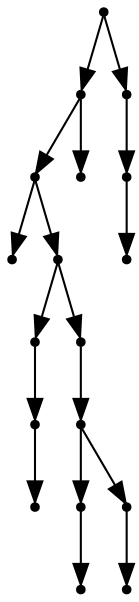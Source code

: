 digraph {
  17 [shape=point];
  13 [shape=point];
  11 [shape=point];
  0 [shape=point];
  10 [shape=point];
  3 [shape=point];
  2 [shape=point];
  1 [shape=point];
  9 [shape=point];
  8 [shape=point];
  5 [shape=point];
  4 [shape=point];
  7 [shape=point];
  6 [shape=point];
  12 [shape=point];
  16 [shape=point];
  15 [shape=point];
  14 [shape=point];
17 -> 13;
13 -> 11;
11 -> 0;
11 -> 10;
10 -> 3;
3 -> 2;
2 -> 1;
10 -> 9;
9 -> 8;
8 -> 5;
5 -> 4;
8 -> 7;
7 -> 6;
13 -> 12;
17 -> 16;
16 -> 15;
15 -> 14;
}
